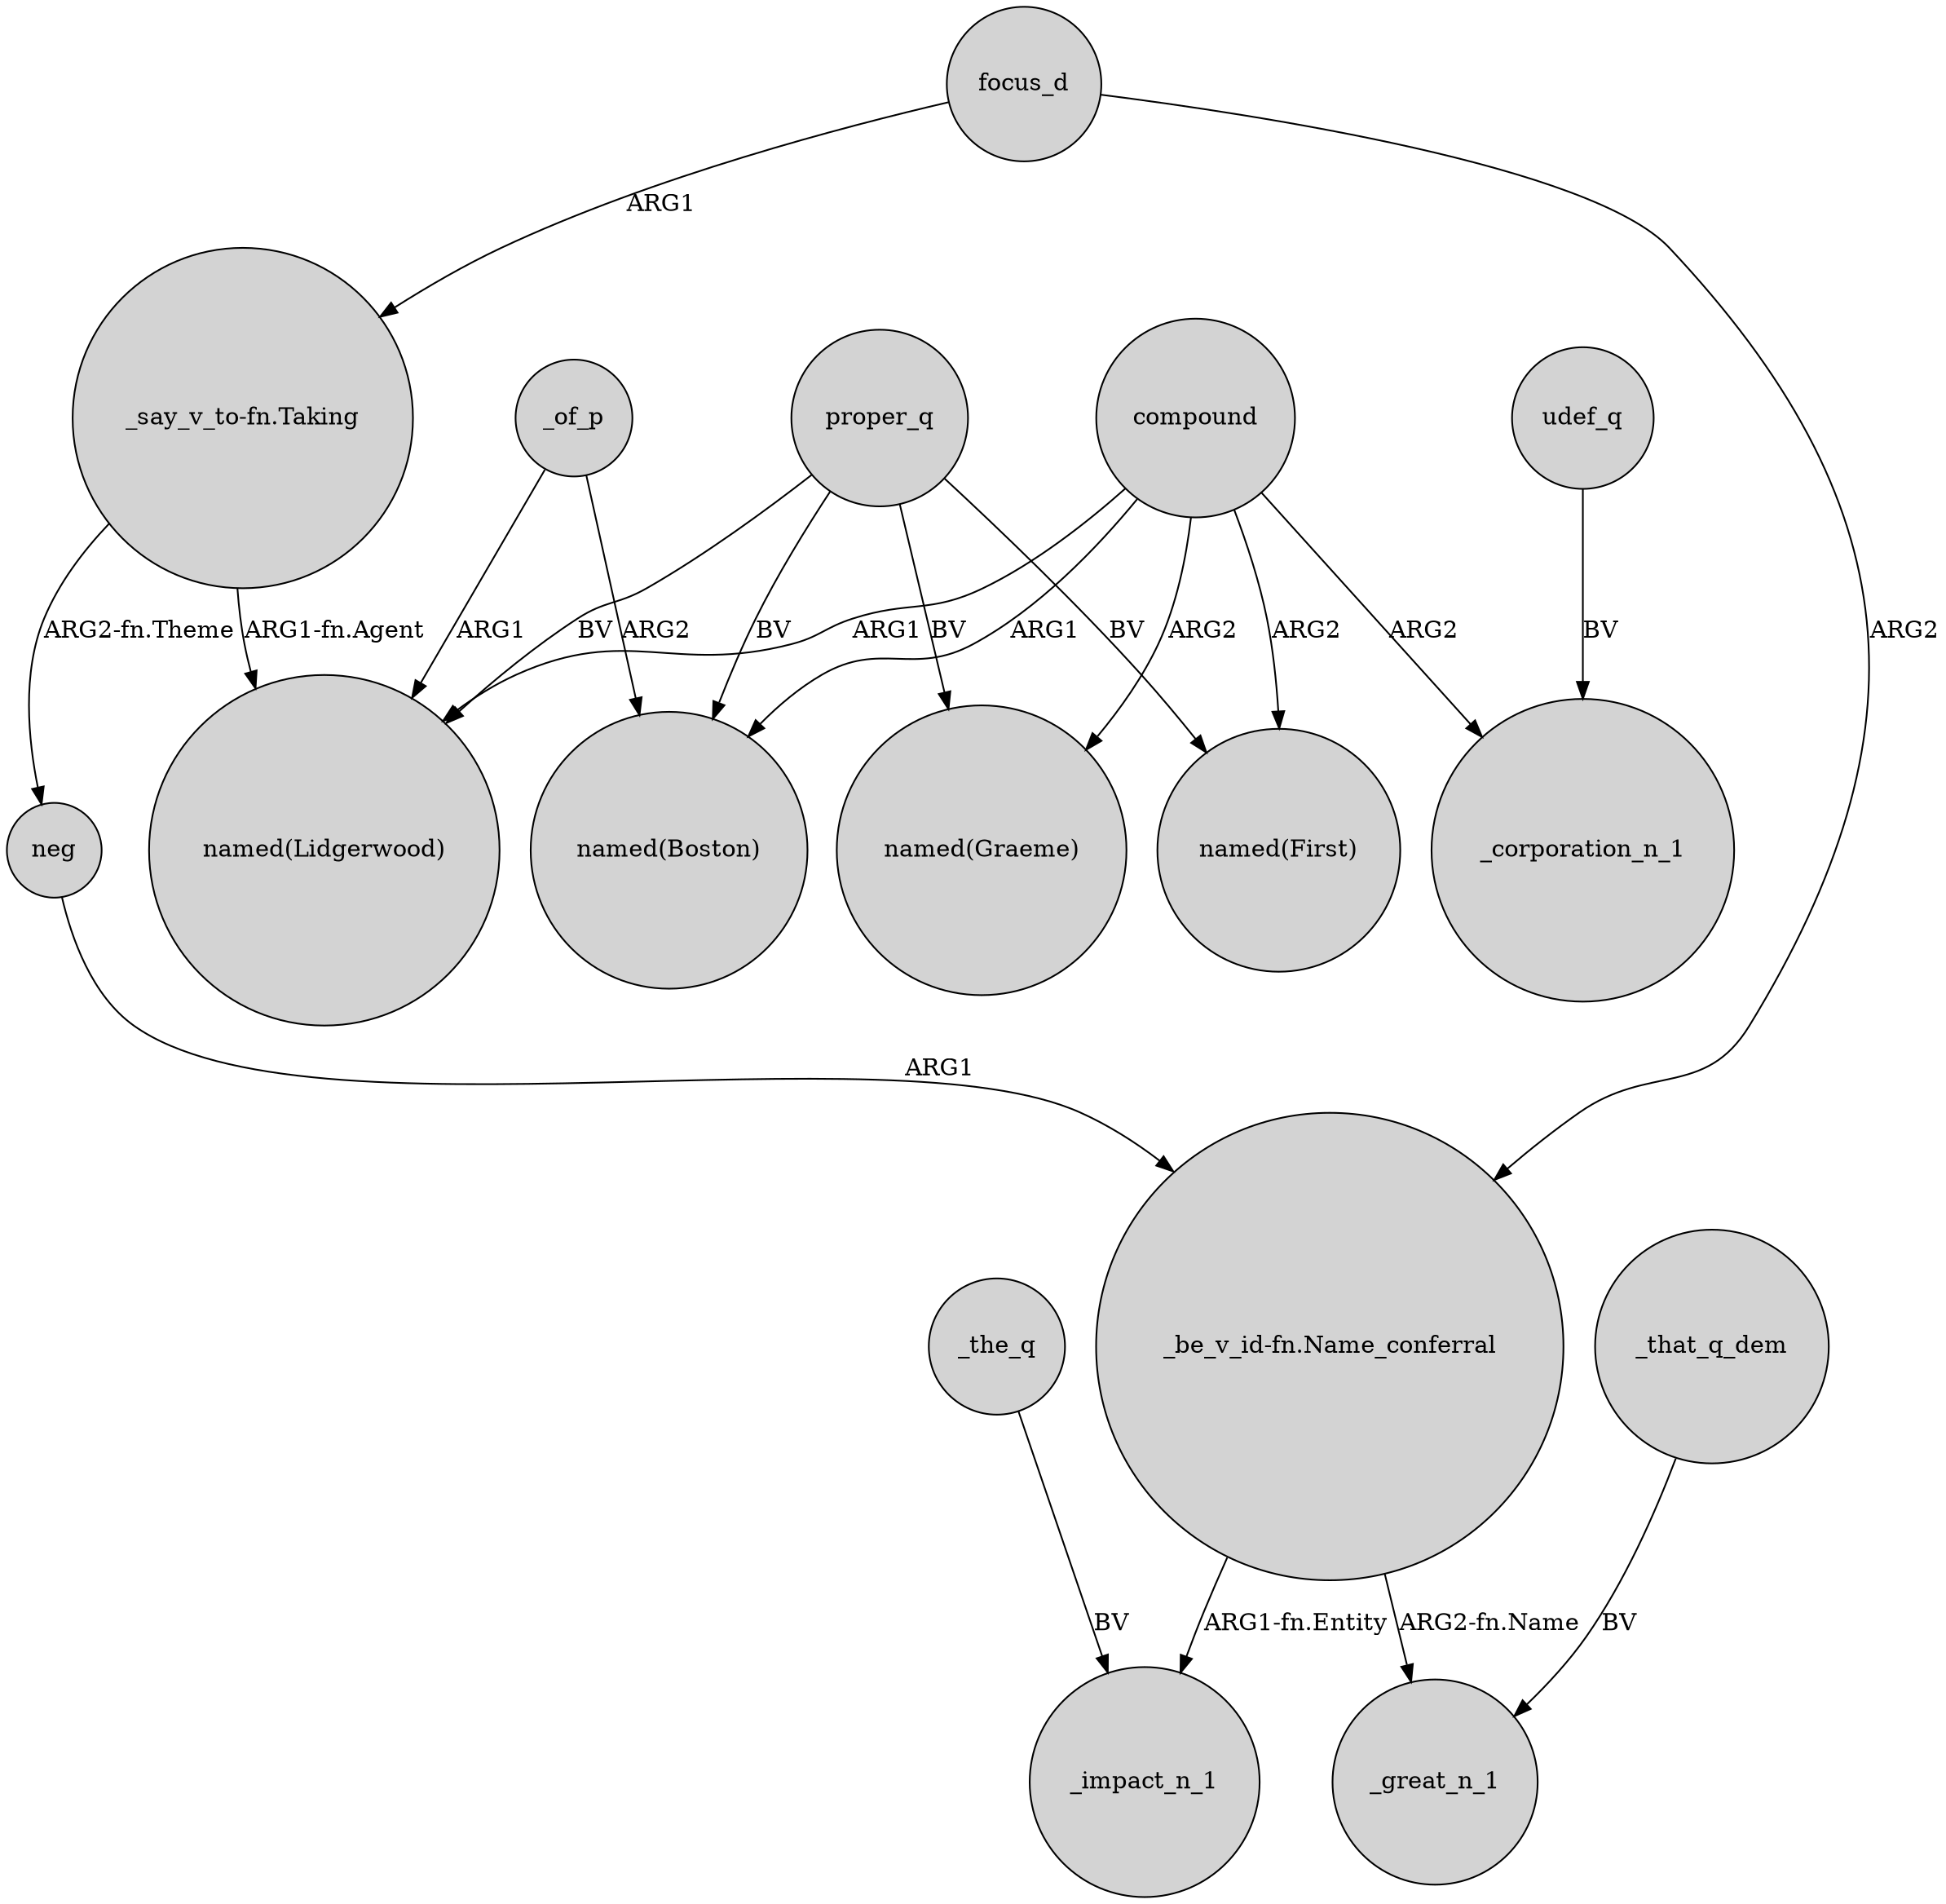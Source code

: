 digraph {
	node [shape=circle style=filled]
	proper_q -> "named(Lidgerwood)" [label=BV]
	focus_d -> "_say_v_to-fn.Taking" [label=ARG1]
	_the_q -> _impact_n_1 [label=BV]
	compound -> "named(Graeme)" [label=ARG2]
	_of_p -> "named(Boston)" [label=ARG2]
	"_be_v_id-fn.Name_conferral" -> _impact_n_1 [label="ARG1-fn.Entity"]
	proper_q -> "named(First)" [label=BV]
	proper_q -> "named(Boston)" [label=BV]
	"_say_v_to-fn.Taking" -> neg [label="ARG2-fn.Theme"]
	compound -> "named(Boston)" [label=ARG1]
	_of_p -> "named(Lidgerwood)" [label=ARG1]
	neg -> "_be_v_id-fn.Name_conferral" [label=ARG1]
	compound -> "named(First)" [label=ARG2]
	compound -> "named(Lidgerwood)" [label=ARG1]
	proper_q -> "named(Graeme)" [label=BV]
	_that_q_dem -> _great_n_1 [label=BV]
	compound -> _corporation_n_1 [label=ARG2]
	udef_q -> _corporation_n_1 [label=BV]
	"_say_v_to-fn.Taking" -> "named(Lidgerwood)" [label="ARG1-fn.Agent"]
	"_be_v_id-fn.Name_conferral" -> _great_n_1 [label="ARG2-fn.Name"]
	focus_d -> "_be_v_id-fn.Name_conferral" [label=ARG2]
}
